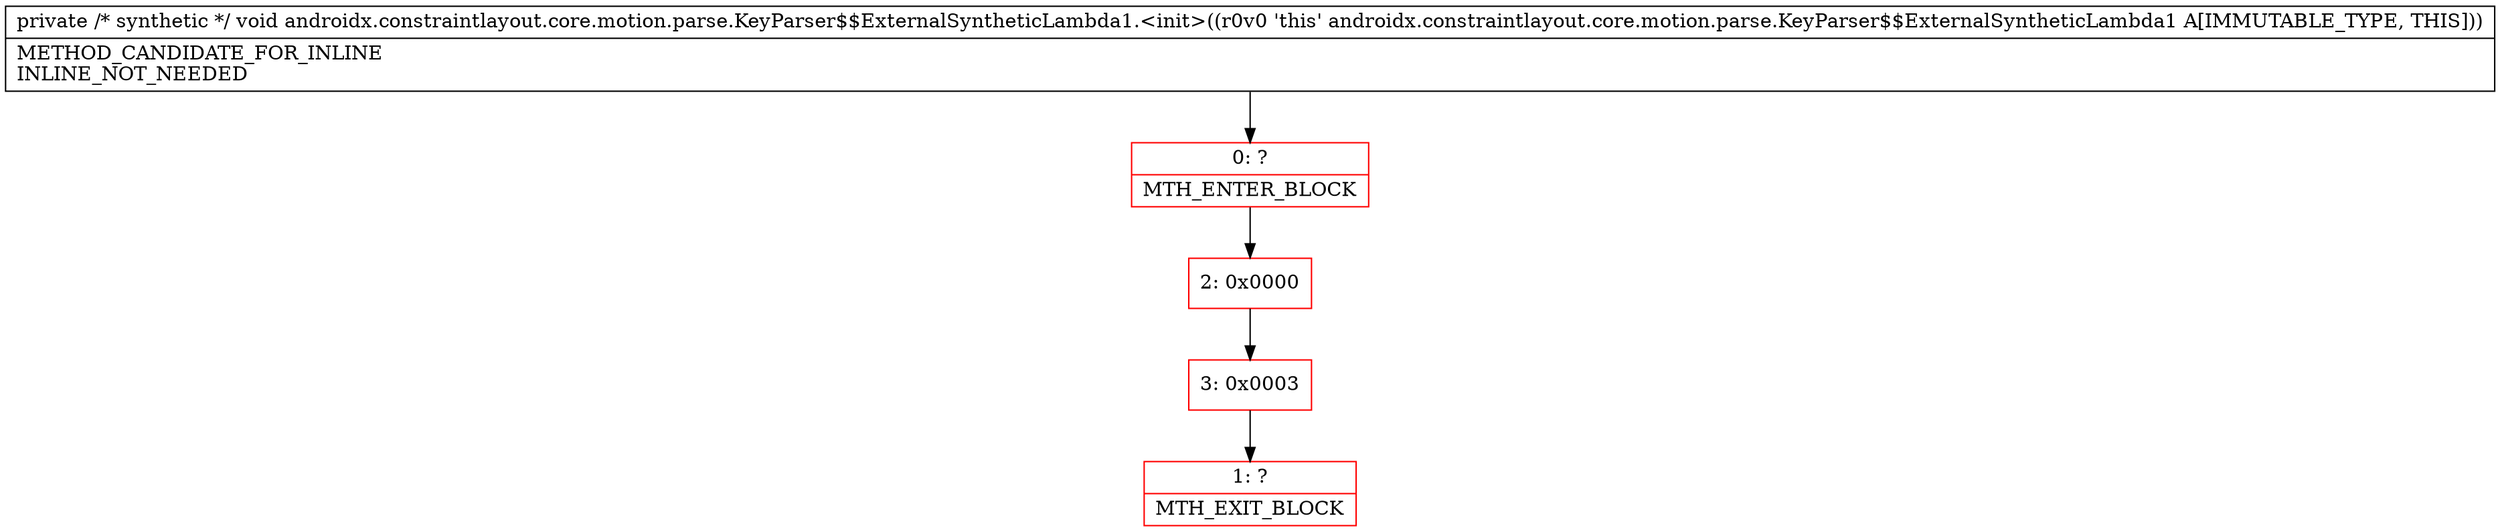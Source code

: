 digraph "CFG forandroidx.constraintlayout.core.motion.parse.KeyParser$$ExternalSyntheticLambda1.\<init\>()V" {
subgraph cluster_Region_880812149 {
label = "R(0)";
node [shape=record,color=blue];
}
Node_0 [shape=record,color=red,label="{0\:\ ?|MTH_ENTER_BLOCK\l}"];
Node_2 [shape=record,color=red,label="{2\:\ 0x0000}"];
Node_3 [shape=record,color=red,label="{3\:\ 0x0003}"];
Node_1 [shape=record,color=red,label="{1\:\ ?|MTH_EXIT_BLOCK\l}"];
MethodNode[shape=record,label="{private \/* synthetic *\/ void androidx.constraintlayout.core.motion.parse.KeyParser$$ExternalSyntheticLambda1.\<init\>((r0v0 'this' androidx.constraintlayout.core.motion.parse.KeyParser$$ExternalSyntheticLambda1 A[IMMUTABLE_TYPE, THIS]))  | METHOD_CANDIDATE_FOR_INLINE\lINLINE_NOT_NEEDED\l}"];
MethodNode -> Node_0;Node_0 -> Node_2;
Node_2 -> Node_3;
Node_3 -> Node_1;
}

